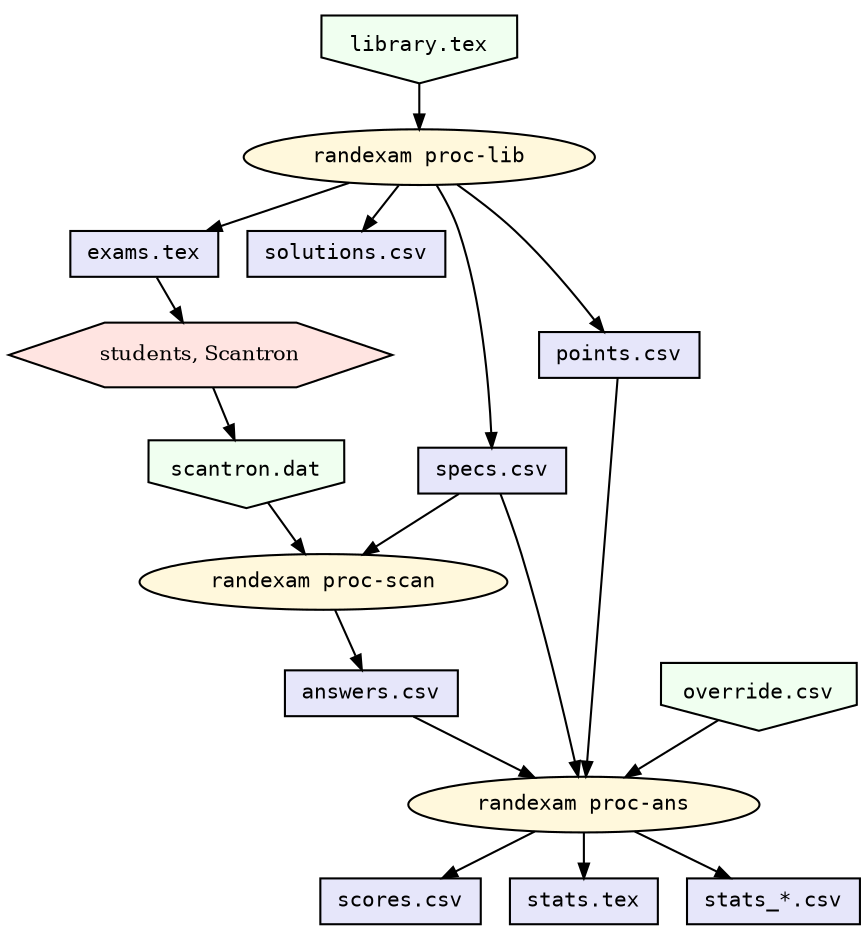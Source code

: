 digraph partmc_modules {
    rankdir = TB;
    node [fontsize = 10, height = 0.3, width = 0.5];
    graph [nodesep = 0.2, ranksep = 0.3];
    edge [arrowsize = 0.7];

    library [label="library.tex", fixedsize=true, width=1.3, height=0.5, fontname=Courier, shape=invhouse, style=filled, fillcolor=honeydew1];
    scantron [label="scantron.dat", fixedsize=true, width=1.3, height=0.5, fontname=Courier, shape=invhouse, style=filled, fillcolor=honeydew1];
    override [label="override.csv", fixedsize=true, width=1.3, height=0.5, fontname=Courier, shape=invhouse, style=filled, fillcolor=honeydew1];

    students [label="students, Scantron", shape=hexagon, style=filled, fillcolor=mistyrose1];

    exams [label="exams.tex", fontname=Courier, shape=box, style=filled, fillcolor=lavender];
    solutions [label="solutions.csv", fontname=Courier, shape=box, style=filled, fillcolor=lavender];
    specs [label="specs.csv", fontname=Courier, shape=box, style=filled, fillcolor=lavender];
    points [label="points.csv", fontname=Courier, shape=box, style=filled, fillcolor=lavender];
    answers [label="answers.csv", fontname=Courier, shape=box, style=filled, fillcolor=lavender];
    scores [label="scores.csv", fontname=Courier, shape=box, style=filled, fillcolor=lavender];
    stats [label="stats.tex", fontname=Courier, shape=box, style=filled, fillcolor=lavender];
    statsdata [label="stats_*.csv", fontname=Courier, shape=box, style=filled, fillcolor=lavender];

    proc_lib [label="randexam proc-lib", fontname=Courier, shape=ellipse, style=filled, fillcolor=cornsilk1];
    proc_scan [label="randexam proc-scan", fontname=Courier, shape=ellipse, style=filled, fillcolor=cornsilk1];
    proc_ans [label="randexam proc-ans", fontname=Courier, shape=ellipse, style=filled, fillcolor=cornsilk1];

    library -> proc_lib
    proc_lib -> { solutions; exams; specs; points }
    exams -> students
    students -> scantron
    { scantron; specs } -> proc_scan
    proc_scan -> answers
    { specs ; answers; points; override } -> proc_ans
    proc_ans -> { scores; stats; statsdata }
}
